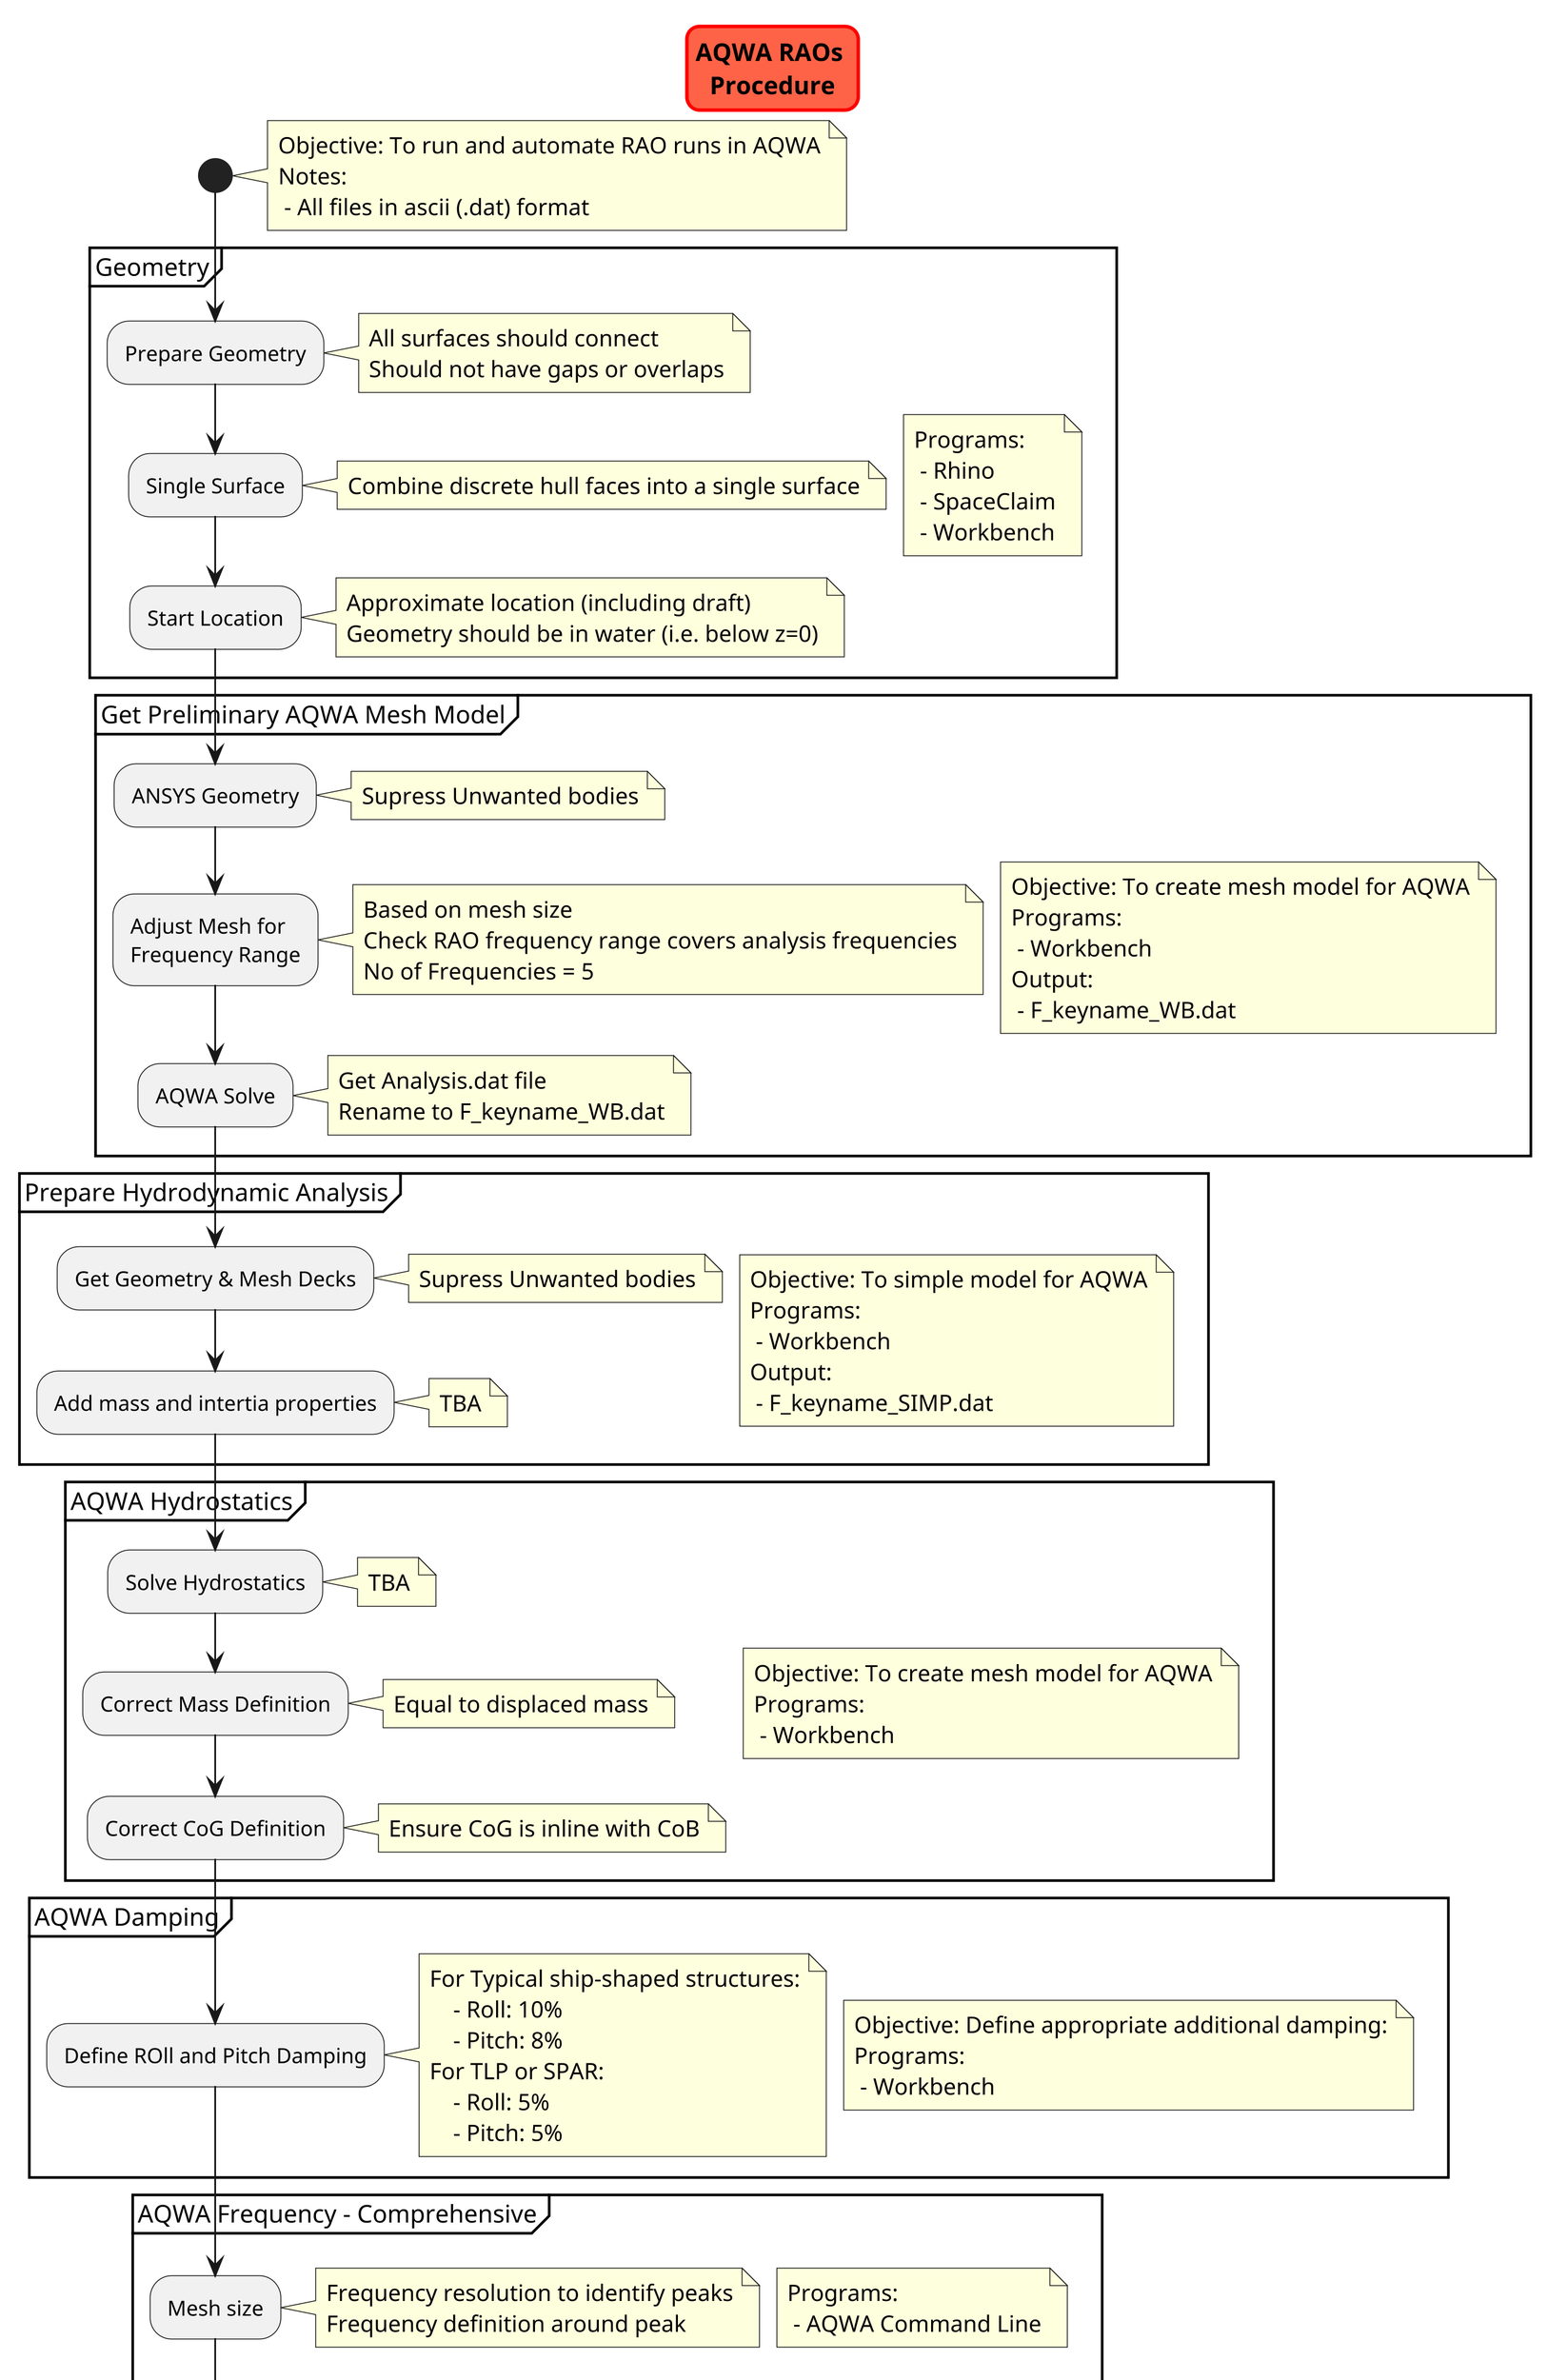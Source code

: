 @startuml aqwa_raos
scale 3
skinparam titleBorderRoundCorner 15
skinparam titleBorderThickness 2
skinparam titleBorderColor red
skinparam titleBackgroundColor Tomato

title AQWA RAOs \nProcedure

start

    note right
        Objective: To run and automate RAO runs in AQWA
        Notes:
         - All files in ascii (.dat) format
    end note

    partition "Geometry" {
            note right
                Programs:
                 - Rhino
                 - SpaceClaim
                 - Workbench
            end note

        :Prepare Geometry;
            note right
                All surfaces should connect
                Should not have gaps or overlaps
            end note

        :Single Surface;
            note right
                Combine discrete hull faces into a single surface
            end note

        :Start Location;
            note right
                Approximate location (including draft)
                Geometry should be in water (i.e. below z=0)
            end note

    }

    partition "Get Preliminary AQWA Mesh Model" {
            note right
                Objective: To create mesh model for AQWA
                Programs:
                 - Workbench
                Output: 
                 - F_keyname_WB.dat
            end note

        :ANSYS Geometry;
            note right
                Supress Unwanted bodies
            end note

        :Adjust Mesh for
        Frequency Range;
            note right
                Based on mesh size
                Check RAO frequency range covers analysis frequencies
                No of Frequencies = 5
            end note

        :AQWA Solve;
            note right
                Get Analysis.dat file
                Rename to F_keyname_WB.dat
            end note

    }

    partition "Prepare Hydrodynamic Analysis" {
            note right
                Objective: To simple model for AQWA
                Programs:
                 - Workbench
                Output:
                 - F_keyname_SIMP.dat
            end note

        :Get Geometry & Mesh Decks;
            note right
                Supress Unwanted bodies
            end note

        :Add mass and intertia properties;
            note right
                TBA
            end note

    }

    partition "AQWA Hydrostatics" {
            note right
                Objective: To create mesh model for AQWA
                Programs:
                 - Workbench
            end note

        :Solve Hydrostatics;
            note right
                TBA
            end note

        :Correct Mass Definition;
            note right
                Equal to displaced mass
            end note

        :Correct CoG Definition;
            note right
                Ensure CoG is inline with CoB
            end note

    }
    partition "AQWA Damping" {
            note right
                Objective: Define appropriate additional damping:
                Programs:
                 - Workbench
            end note

        :Define ROll and Pitch Damping;
            note right
                For Typical ship-shaped structures:
                    - Roll: 10%
                    - Pitch: 8%
                For TLP or SPAR:
                    - Roll: 5%
                    - Pitch: 5%
            end note

    }



    partition "AQWA Frequency - Comprehensive" {
            note right
                Programs:
                 - AQWA Command Line
            end note

        :Mesh size;
            note right
                Frequency resolution to identify peaks
                Frequency definition around peak
            end note

    }

    partition "AQWA Postprocess" {
            note right
                Programs:
                 - python digitalmodel
                 Output: 
                  - RAOs.xlsx
                  - .png
            end note

        :QA;
            note right
                Model: Basic checks
                RAOs: Amplitude and Phase checks
            end note

        :RAO Plot;
            note right
                DOF 1, 2, 3 (Headings 0, 45, 90)
                DOF 4, 5, 6 (Headings 0, 45, 90)
            end note

        :RAOs Comparison;
            note right
                ?
                ?
            end note

    }


stop

footer
%date("yyyy.MM.dd' at 'HH:mm")
%filename()
end footer

@enduml
